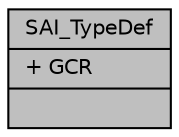 digraph "SAI_TypeDef"
{
  edge [fontname="Helvetica",fontsize="10",labelfontname="Helvetica",labelfontsize="10"];
  node [fontname="Helvetica",fontsize="10",shape=record];
  Node1 [label="{SAI_TypeDef\n|+ GCR\l|}",height=0.2,width=0.4,color="black", fillcolor="grey75", style="filled", fontcolor="black"];
}
